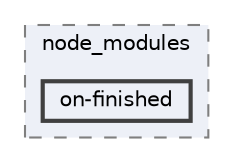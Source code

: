 digraph "pkiclassroomrescheduler/src/main/frontend/node_modules/on-finished"
{
 // LATEX_PDF_SIZE
  bgcolor="transparent";
  edge [fontname=Helvetica,fontsize=10,labelfontname=Helvetica,labelfontsize=10];
  node [fontname=Helvetica,fontsize=10,shape=box,height=0.2,width=0.4];
  compound=true
  subgraph clusterdir_72953eda66ccb3a2722c28e1c3e6c23b {
    graph [ bgcolor="#edf0f7", pencolor="grey50", label="node_modules", fontname=Helvetica,fontsize=10 style="filled,dashed", URL="dir_72953eda66ccb3a2722c28e1c3e6c23b.html",tooltip=""]
  dir_7a7ee844f02eab89f52735db2003eb42 [label="on-finished", fillcolor="#edf0f7", color="grey25", style="filled,bold", URL="dir_7a7ee844f02eab89f52735db2003eb42.html",tooltip=""];
  }
}
